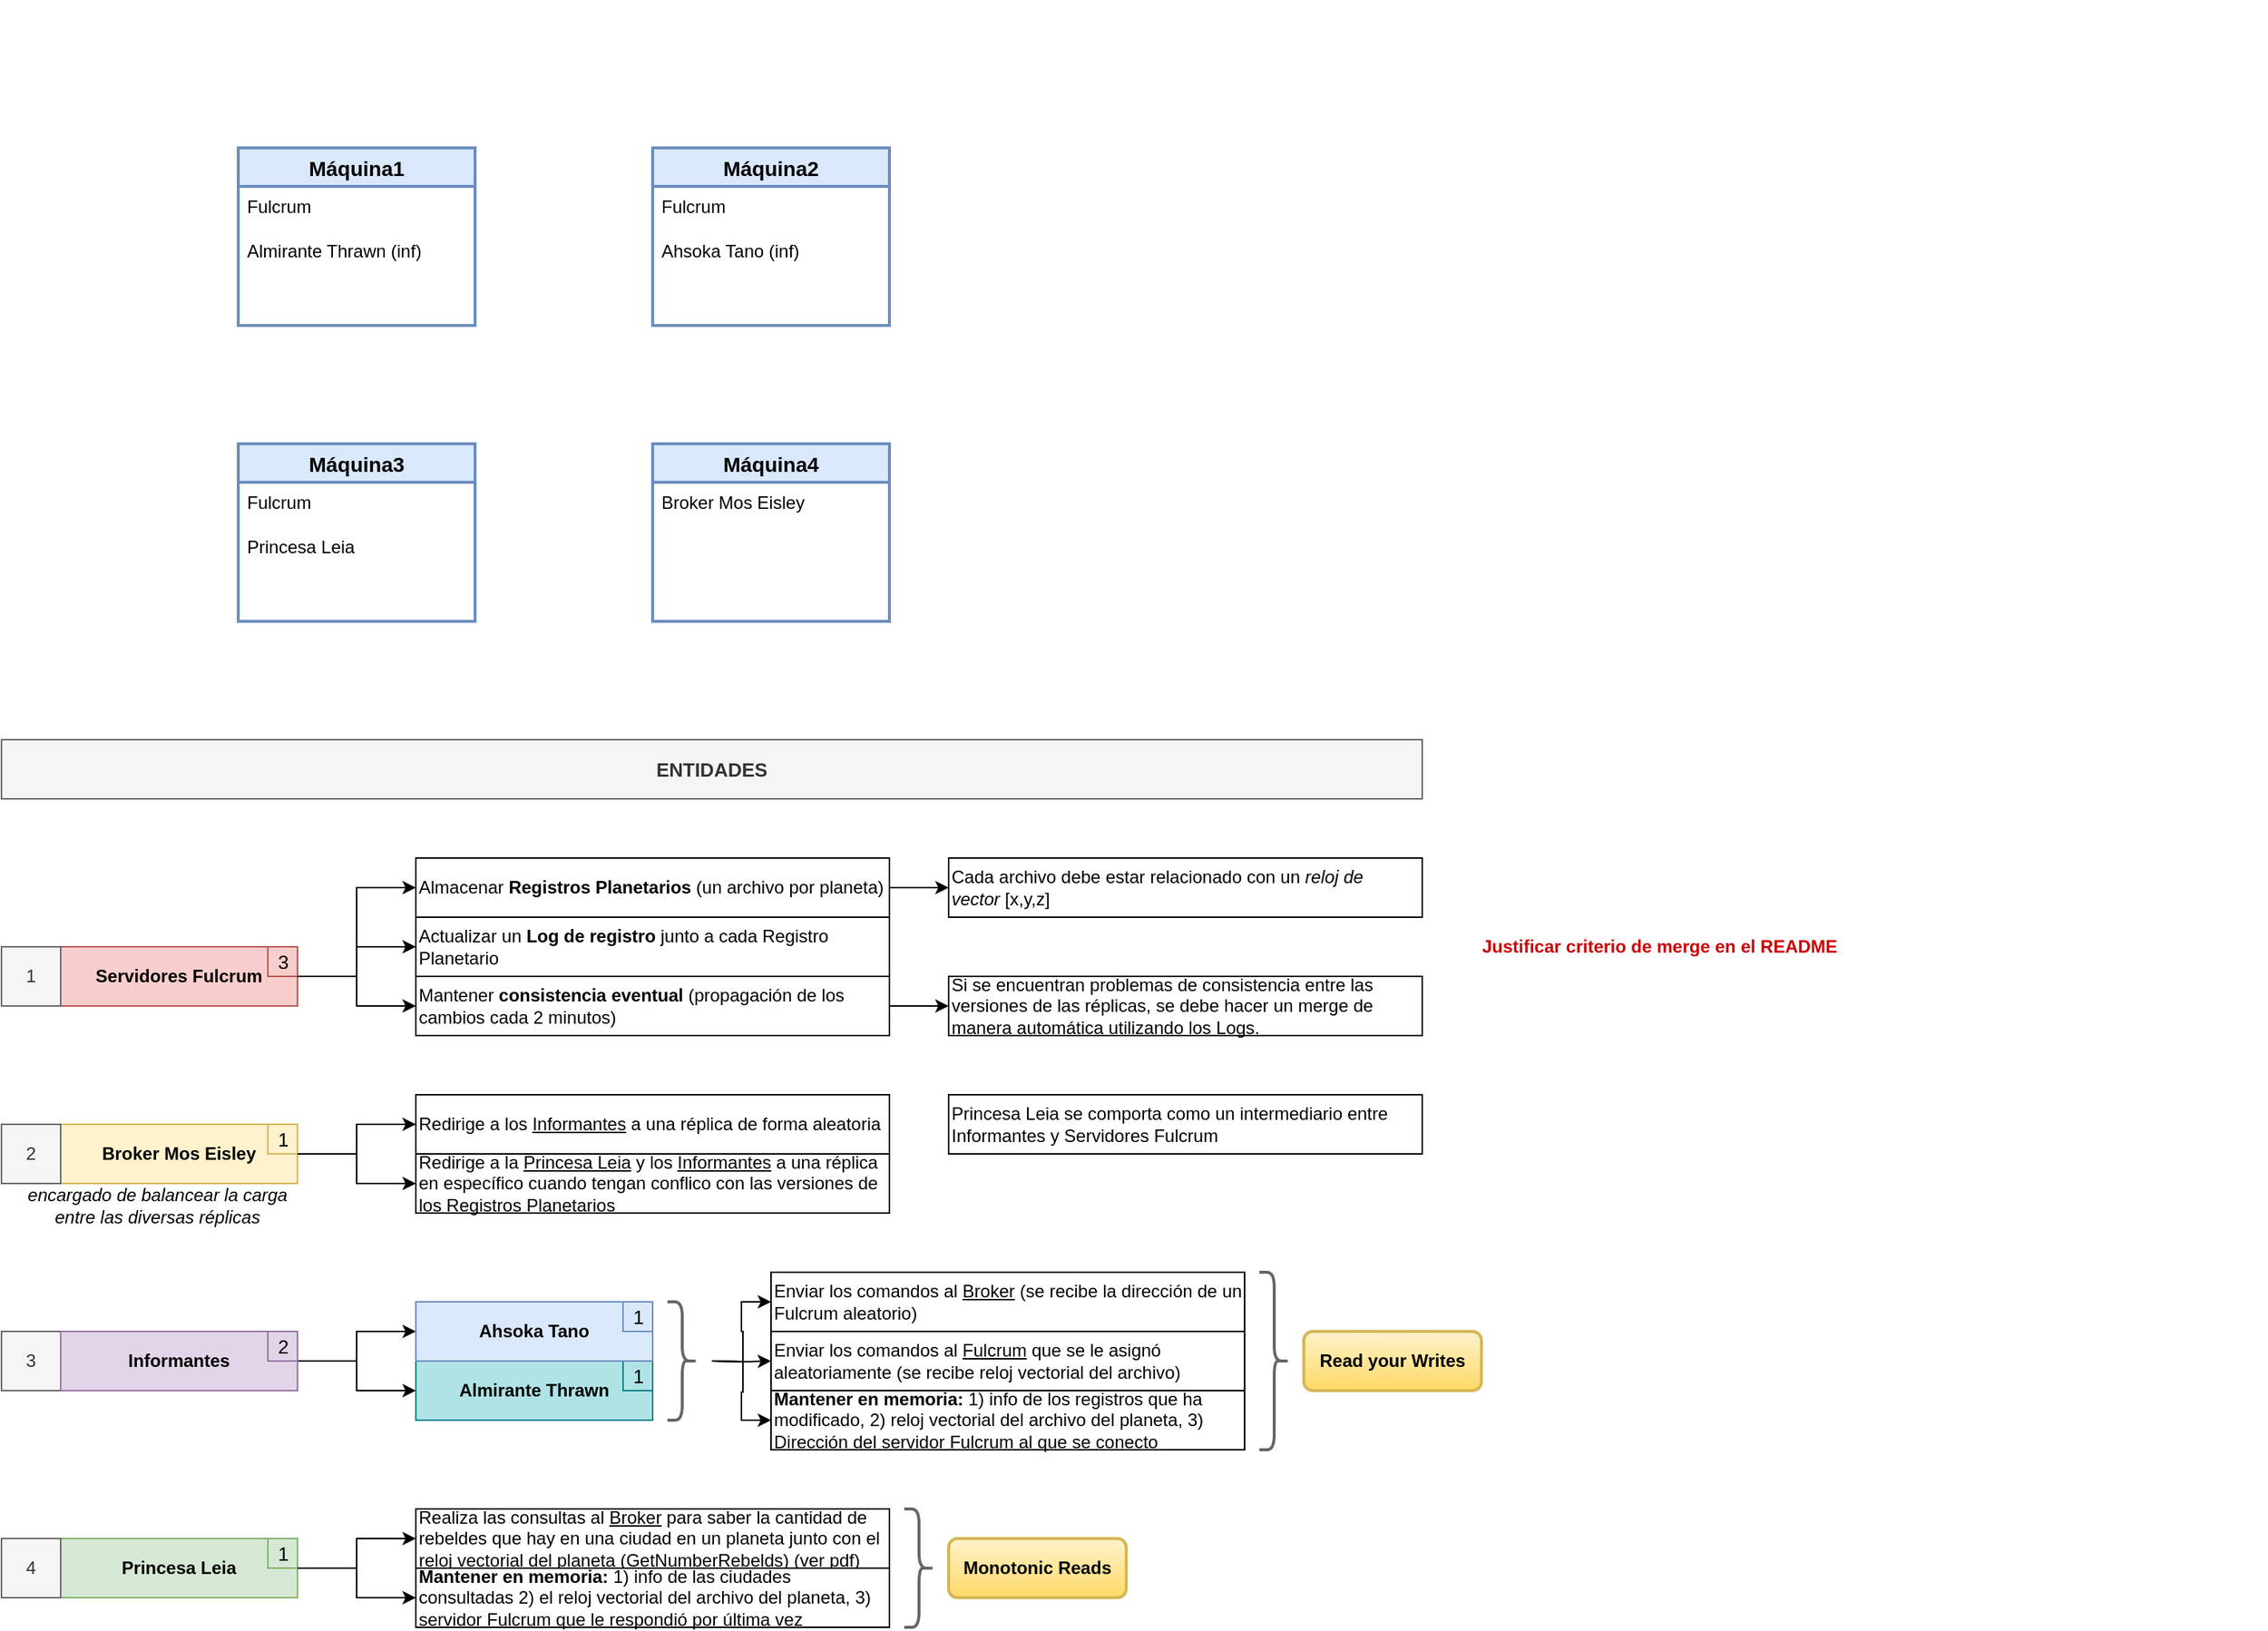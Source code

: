 <mxfile version="15.4.0" type="device"><diagram id="4rJY-VuY93m4qWC5p-cD" name="Página-1"><mxGraphModel dx="1320" dy="3844" grid="1" gridSize="10" guides="1" tooltips="1" connect="1" arrows="1" fold="1" page="1" pageScale="1" pageWidth="4681" pageHeight="3300" math="0" shadow="0"><root><mxCell id="0"/><mxCell id="1" parent="0"/><mxCell id="EoHY8Ug70hLCcv2LK3qs-31" value="ENTIDADES" style="rounded=0;whiteSpace=wrap;html=1;fontSize=13;fontStyle=1;fillColor=#f5f5f5;strokeColor=#666666;fontColor=#333333;" parent="1" vertex="1"><mxGeometry x="240" y="120" width="960" height="40" as="geometry"/></mxCell><mxCell id="EoHY8Ug70hLCcv2LK3qs-47" style="edgeStyle=orthogonalEdgeStyle;rounded=0;orthogonalLoop=1;jettySize=auto;html=1;entryX=0;entryY=0.5;entryDx=0;entryDy=0;fontSize=12;" parent="1" source="EoHY8Ug70hLCcv2LK3qs-33" target="EoHY8Ug70hLCcv2LK3qs-46" edge="1"><mxGeometry relative="1" as="geometry"/></mxCell><mxCell id="EoHY8Ug70hLCcv2LK3qs-33" value="Almacenar &lt;b&gt;Registros Planetarios&lt;/b&gt;&amp;nbsp;(un archivo por planeta)" style="rounded=0;whiteSpace=wrap;html=1;fontSize=12;align=left;" parent="1" vertex="1"><mxGeometry x="520" y="200" width="320" height="40" as="geometry"/></mxCell><mxCell id="EoHY8Ug70hLCcv2LK3qs-36" value="" style="group" parent="1" vertex="1" connectable="0"><mxGeometry x="240" y="260" width="200" height="40" as="geometry"/></mxCell><mxCell id="EoHY8Ug70hLCcv2LK3qs-5" value="Servidores Fulcrum" style="rounded=0;whiteSpace=wrap;html=1;fontStyle=1;fillColor=#f8cecc;strokeColor=#b85450;" parent="EoHY8Ug70hLCcv2LK3qs-36" vertex="1"><mxGeometry x="40" width="160" height="40" as="geometry"/></mxCell><mxCell id="EoHY8Ug70hLCcv2LK3qs-6" value="1" style="whiteSpace=wrap;html=1;aspect=fixed;fillColor=#f5f5f5;strokeColor=#666666;fontColor=#333333;" parent="EoHY8Ug70hLCcv2LK3qs-36" vertex="1"><mxGeometry width="40" height="40" as="geometry"/></mxCell><mxCell id="EoHY8Ug70hLCcv2LK3qs-12" value="3" style="text;html=1;align=center;verticalAlign=middle;resizable=0;points=[];autosize=1;strokeColor=#b85450;fillColor=#f8cecc;fontSize=13;" parent="EoHY8Ug70hLCcv2LK3qs-36" vertex="1"><mxGeometry x="180" width="20" height="20" as="geometry"/></mxCell><mxCell id="EoHY8Ug70hLCcv2LK3qs-40" style="edgeStyle=orthogonalEdgeStyle;rounded=0;orthogonalLoop=1;jettySize=auto;html=1;fontSize=12;" parent="1" source="EoHY8Ug70hLCcv2LK3qs-38" target="EoHY8Ug70hLCcv2LK3qs-20" edge="1"><mxGeometry relative="1" as="geometry"/></mxCell><mxCell id="EoHY8Ug70hLCcv2LK3qs-41" style="edgeStyle=orthogonalEdgeStyle;rounded=0;orthogonalLoop=1;jettySize=auto;html=1;entryX=0;entryY=0.5;entryDx=0;entryDy=0;fontSize=12;" parent="1" source="EoHY8Ug70hLCcv2LK3qs-38" target="EoHY8Ug70hLCcv2LK3qs-21" edge="1"><mxGeometry relative="1" as="geometry"/></mxCell><mxCell id="EoHY8Ug70hLCcv2LK3qs-42" value="" style="group" parent="1" vertex="1" connectable="0"><mxGeometry x="240" y="660" width="200" height="40" as="geometry"/></mxCell><mxCell id="EoHY8Ug70hLCcv2LK3qs-19" value="Princesa Leia" style="rounded=0;whiteSpace=wrap;html=1;fontStyle=1;fillColor=#d5e8d4;strokeColor=#82b366;" parent="EoHY8Ug70hLCcv2LK3qs-42" vertex="1"><mxGeometry x="40" width="160" height="40" as="geometry"/></mxCell><mxCell id="EoHY8Ug70hLCcv2LK3qs-26" value="1" style="text;html=1;align=center;verticalAlign=middle;resizable=0;points=[];autosize=1;strokeColor=#82b366;fillColor=#d5e8d4;fontSize=13;" parent="EoHY8Ug70hLCcv2LK3qs-42" vertex="1"><mxGeometry x="180" width="20" height="20" as="geometry"/></mxCell><mxCell id="EoHY8Ug70hLCcv2LK3qs-29" value="4" style="whiteSpace=wrap;html=1;aspect=fixed;fillColor=#f5f5f5;strokeColor=#666666;fontColor=#333333;" parent="EoHY8Ug70hLCcv2LK3qs-42" vertex="1"><mxGeometry width="40" height="40" as="geometry"/></mxCell><mxCell id="EoHY8Ug70hLCcv2LK3qs-43" value="" style="group" parent="1" vertex="1" connectable="0"><mxGeometry x="240" y="520" width="200" height="40" as="geometry"/></mxCell><mxCell id="EoHY8Ug70hLCcv2LK3qs-28" value="3" style="whiteSpace=wrap;html=1;aspect=fixed;fillColor=#f5f5f5;strokeColor=#666666;fontColor=#333333;" parent="EoHY8Ug70hLCcv2LK3qs-43" vertex="1"><mxGeometry width="40" height="40" as="geometry"/></mxCell><mxCell id="EoHY8Ug70hLCcv2LK3qs-38" value="Informantes" style="rounded=0;whiteSpace=wrap;html=1;fontStyle=1;fillColor=#e1d5e7;strokeColor=#9673a6;" parent="EoHY8Ug70hLCcv2LK3qs-43" vertex="1"><mxGeometry x="40" width="160" height="40" as="geometry"/></mxCell><mxCell id="EoHY8Ug70hLCcv2LK3qs-39" value="2" style="text;html=1;align=center;verticalAlign=middle;resizable=0;points=[];autosize=1;strokeColor=#9673a6;fillColor=#e1d5e7;fontSize=13;" parent="EoHY8Ug70hLCcv2LK3qs-43" vertex="1"><mxGeometry x="180" width="20" height="20" as="geometry"/></mxCell><mxCell id="EoHY8Ug70hLCcv2LK3qs-44" value="" style="group" parent="1" vertex="1" connectable="0"><mxGeometry x="520" y="540" width="160" height="40" as="geometry"/></mxCell><mxCell id="EoHY8Ug70hLCcv2LK3qs-21" value="Almirante Thrawn" style="rounded=0;whiteSpace=wrap;html=1;fontStyle=1;fillColor=#b0e3e6;strokeColor=#0e8088;" parent="EoHY8Ug70hLCcv2LK3qs-44" vertex="1"><mxGeometry width="160" height="40" as="geometry"/></mxCell><mxCell id="EoHY8Ug70hLCcv2LK3qs-24" value="1" style="text;html=1;align=center;verticalAlign=middle;resizable=0;points=[];autosize=1;strokeColor=#0e8088;fillColor=#b0e3e6;fontSize=13;" parent="EoHY8Ug70hLCcv2LK3qs-44" vertex="1"><mxGeometry x="140" width="20" height="20" as="geometry"/></mxCell><mxCell id="EoHY8Ug70hLCcv2LK3qs-45" value="" style="group" parent="1" vertex="1" connectable="0"><mxGeometry x="520" y="500" width="160" height="40" as="geometry"/></mxCell><mxCell id="EoHY8Ug70hLCcv2LK3qs-20" value="Ahsoka Tano" style="rounded=0;whiteSpace=wrap;html=1;fontStyle=1;fillColor=#dae8fc;strokeColor=#6c8ebf;" parent="EoHY8Ug70hLCcv2LK3qs-45" vertex="1"><mxGeometry width="160" height="40" as="geometry"/></mxCell><mxCell id="EoHY8Ug70hLCcv2LK3qs-25" value="1" style="text;html=1;align=center;verticalAlign=middle;resizable=0;points=[];autosize=1;strokeColor=#6c8ebf;fillColor=#dae8fc;fontSize=13;" parent="EoHY8Ug70hLCcv2LK3qs-45" vertex="1"><mxGeometry x="140" width="20" height="20" as="geometry"/></mxCell><mxCell id="EoHY8Ug70hLCcv2LK3qs-46" value="Cada archivo debe estar relacionado con un &lt;i&gt;reloj de vector&lt;/i&gt;&amp;nbsp;[x,y,z]" style="rounded=0;whiteSpace=wrap;html=1;fontSize=12;strokeColor=default;align=left;" parent="1" vertex="1"><mxGeometry x="880" y="200" width="320" height="40" as="geometry"/></mxCell><mxCell id="EoHY8Ug70hLCcv2LK3qs-48" value="Actualizar un &lt;b&gt;Log de registro&lt;/b&gt;&amp;nbsp;junto a cada Registro Planetario" style="rounded=0;whiteSpace=wrap;html=1;fontSize=12;strokeColor=default;align=left;" parent="1" vertex="1"><mxGeometry x="520" y="240" width="320" height="40" as="geometry"/></mxCell><mxCell id="EoHY8Ug70hLCcv2LK3qs-90" style="edgeStyle=orthogonalEdgeStyle;rounded=0;orthogonalLoop=1;jettySize=auto;html=1;exitX=1;exitY=0.5;exitDx=0;exitDy=0;entryX=0;entryY=0.5;entryDx=0;entryDy=0;fontSize=12;" parent="1" source="EoHY8Ug70hLCcv2LK3qs-49" target="EoHY8Ug70hLCcv2LK3qs-52" edge="1"><mxGeometry relative="1" as="geometry"/></mxCell><mxCell id="EoHY8Ug70hLCcv2LK3qs-49" value="Mantener &lt;b&gt;consistencia eventual&lt;/b&gt;&amp;nbsp;(propagación de los cambios cada 2 minutos)" style="rounded=0;whiteSpace=wrap;html=1;fontSize=12;strokeColor=default;align=left;" parent="1" vertex="1"><mxGeometry x="520" y="280" width="320" height="40" as="geometry"/></mxCell><mxCell id="EoHY8Ug70hLCcv2LK3qs-50" style="edgeStyle=orthogonalEdgeStyle;rounded=0;orthogonalLoop=1;jettySize=auto;html=1;fontSize=12;" parent="1" source="EoHY8Ug70hLCcv2LK3qs-5" target="EoHY8Ug70hLCcv2LK3qs-48" edge="1"><mxGeometry relative="1" as="geometry"/></mxCell><mxCell id="EoHY8Ug70hLCcv2LK3qs-51" style="edgeStyle=orthogonalEdgeStyle;rounded=0;orthogonalLoop=1;jettySize=auto;html=1;fontSize=12;" parent="1" source="EoHY8Ug70hLCcv2LK3qs-5" target="EoHY8Ug70hLCcv2LK3qs-49" edge="1"><mxGeometry relative="1" as="geometry"/></mxCell><mxCell id="EoHY8Ug70hLCcv2LK3qs-52" value="Si se encuentran problemas de consistencia entre las versiones de las réplicas, se debe hacer un merge de manera automática utilizando los Logs." style="rounded=0;whiteSpace=wrap;html=1;fontSize=12;strokeColor=default;align=left;" parent="1" vertex="1"><mxGeometry x="880" y="280" width="320" height="40" as="geometry"/></mxCell><mxCell id="EoHY8Ug70hLCcv2LK3qs-54" style="edgeStyle=orthogonalEdgeStyle;rounded=0;orthogonalLoop=1;jettySize=auto;html=1;exitX=1;exitY=0.5;exitDx=0;exitDy=0;entryX=0;entryY=0.5;entryDx=0;entryDy=0;fontSize=12;" parent="1" source="EoHY8Ug70hLCcv2LK3qs-5" target="EoHY8Ug70hLCcv2LK3qs-33" edge="1"><mxGeometry relative="1" as="geometry"/></mxCell><mxCell id="EoHY8Ug70hLCcv2LK3qs-55" value="Redirige a los &lt;u&gt;Informantes&lt;/u&gt; a una réplica de forma aleatoria" style="rounded=0;whiteSpace=wrap;html=1;fontSize=12;strokeColor=default;align=left;" parent="1" vertex="1"><mxGeometry x="520" y="360" width="320" height="40" as="geometry"/></mxCell><mxCell id="EoHY8Ug70hLCcv2LK3qs-56" value="Redirige a la &lt;u&gt;Princesa Leia&lt;/u&gt; y los &lt;u&gt;Informantes&lt;/u&gt; a una réplica en específico cuando tengan conflico con las versiones de los Registros Planetarios" style="rounded=0;whiteSpace=wrap;html=1;fontSize=12;strokeColor=default;align=left;" parent="1" vertex="1"><mxGeometry x="520" y="400" width="320" height="40" as="geometry"/></mxCell><mxCell id="EoHY8Ug70hLCcv2LK3qs-57" value="" style="group" parent="1" vertex="1" connectable="0"><mxGeometry x="240" y="380" width="200" height="40" as="geometry"/></mxCell><mxCell id="EoHY8Ug70hLCcv2LK3qs-22" value="Broker Mos Eisley" style="rounded=0;whiteSpace=wrap;html=1;fontStyle=1;fillColor=#fff2cc;strokeColor=#d6b656;" parent="EoHY8Ug70hLCcv2LK3qs-57" vertex="1"><mxGeometry x="40" width="160" height="40" as="geometry"/></mxCell><mxCell id="EoHY8Ug70hLCcv2LK3qs-23" value="1" style="text;html=1;align=center;verticalAlign=middle;resizable=0;points=[];autosize=1;strokeColor=#d6b656;fillColor=#fff2cc;fontSize=13;" parent="EoHY8Ug70hLCcv2LK3qs-57" vertex="1"><mxGeometry x="180" width="20" height="20" as="geometry"/></mxCell><mxCell id="EoHY8Ug70hLCcv2LK3qs-27" value="2" style="whiteSpace=wrap;html=1;aspect=fixed;fillColor=#f5f5f5;strokeColor=#666666;fontColor=#333333;" parent="EoHY8Ug70hLCcv2LK3qs-57" vertex="1"><mxGeometry width="40" height="40" as="geometry"/></mxCell><mxCell id="EoHY8Ug70hLCcv2LK3qs-58" style="edgeStyle=orthogonalEdgeStyle;rounded=0;orthogonalLoop=1;jettySize=auto;html=1;exitX=1;exitY=0.5;exitDx=0;exitDy=0;fontSize=12;" parent="1" source="EoHY8Ug70hLCcv2LK3qs-22" target="EoHY8Ug70hLCcv2LK3qs-55" edge="1"><mxGeometry relative="1" as="geometry"/></mxCell><mxCell id="EoHY8Ug70hLCcv2LK3qs-59" style="edgeStyle=orthogonalEdgeStyle;rounded=0;orthogonalLoop=1;jettySize=auto;html=1;exitX=1;exitY=0.5;exitDx=0;exitDy=0;entryX=0;entryY=0.5;entryDx=0;entryDy=0;fontSize=12;" parent="1" source="EoHY8Ug70hLCcv2LK3qs-22" target="EoHY8Ug70hLCcv2LK3qs-56" edge="1"><mxGeometry relative="1" as="geometry"/></mxCell><mxCell id="EoHY8Ug70hLCcv2LK3qs-60" value="Princesa Leia se comporta como un intermediario entre Informantes y Servidores Fulcrum" style="rounded=0;whiteSpace=wrap;html=1;fontSize=12;strokeColor=default;align=left;" parent="1" vertex="1"><mxGeometry x="880" y="360" width="320" height="40" as="geometry"/></mxCell><mxCell id="0KDBkwE3gsCSOqPu6FAM-4" style="edgeStyle=orthogonalEdgeStyle;rounded=0;orthogonalLoop=1;jettySize=auto;html=1;entryX=0;entryY=0.5;entryDx=0;entryDy=0;" parent="1" target="0KDBkwE3gsCSOqPu6FAM-1" edge="1"><mxGeometry relative="1" as="geometry"><mxPoint x="720" y="540" as="sourcePoint"/></mxGeometry></mxCell><mxCell id="0KDBkwE3gsCSOqPu6FAM-5" style="edgeStyle=orthogonalEdgeStyle;rounded=0;orthogonalLoop=1;jettySize=auto;html=1;entryX=0;entryY=0.5;entryDx=0;entryDy=0;" parent="1" target="0KDBkwE3gsCSOqPu6FAM-2" edge="1"><mxGeometry relative="1" as="geometry"><mxPoint x="720" y="540" as="sourcePoint"/></mxGeometry></mxCell><mxCell id="0KDBkwE3gsCSOqPu6FAM-6" style="edgeStyle=orthogonalEdgeStyle;rounded=0;orthogonalLoop=1;jettySize=auto;html=1;entryX=0;entryY=0.5;entryDx=0;entryDy=0;" parent="1" target="0KDBkwE3gsCSOqPu6FAM-3" edge="1"><mxGeometry relative="1" as="geometry"><mxPoint x="720" y="540" as="sourcePoint"/></mxGeometry></mxCell><mxCell id="EoHY8Ug70hLCcv2LK3qs-61" value="" style="shape=curlyBracket;whiteSpace=wrap;html=1;rounded=1;flipH=1;fontSize=12;strokeColor=#666666;align=left;strokeWidth=2;" parent="1" vertex="1"><mxGeometry x="690" y="500" width="20" height="80" as="geometry"/></mxCell><mxCell id="EoHY8Ug70hLCcv2LK3qs-62" value="Máquina1" style="swimlane;fontStyle=1;childLayout=stackLayout;horizontal=1;startSize=26;horizontalStack=0;resizeParent=1;resizeParentMax=0;resizeLast=0;collapsible=1;marginBottom=0;align=center;fontSize=14;strokeColor=#6c8ebf;strokeWidth=2;fillColor=#dae8fc;" parent="1" vertex="1"><mxGeometry x="400" y="-280" width="160" height="120" as="geometry"/></mxCell><mxCell id="EoHY8Ug70hLCcv2LK3qs-79" value="Fulcrum" style="text;strokeColor=none;fillColor=none;spacingLeft=4;spacingRight=4;overflow=hidden;rotatable=0;points=[[0,0.5],[1,0.5]];portConstraint=eastwest;fontSize=12;align=left;" parent="EoHY8Ug70hLCcv2LK3qs-62" vertex="1"><mxGeometry y="26" width="160" height="30" as="geometry"/></mxCell><mxCell id="EoHY8Ug70hLCcv2LK3qs-63" value="Almirante Thrawn (inf)" style="text;strokeColor=none;fillColor=none;spacingLeft=4;spacingRight=4;overflow=hidden;rotatable=0;points=[[0,0.5],[1,0.5]];portConstraint=eastwest;fontSize=12;align=left;" parent="EoHY8Ug70hLCcv2LK3qs-62" vertex="1"><mxGeometry y="56" width="160" height="64" as="geometry"/></mxCell><mxCell id="EoHY8Ug70hLCcv2LK3qs-66" value="Máquina2" style="swimlane;fontStyle=1;childLayout=stackLayout;horizontal=1;startSize=26;horizontalStack=0;resizeParent=1;resizeParentMax=0;resizeLast=0;collapsible=1;marginBottom=0;align=center;fontSize=14;strokeColor=#6c8ebf;strokeWidth=2;fillColor=#dae8fc;" parent="1" vertex="1"><mxGeometry x="680" y="-280" width="160" height="120" as="geometry"/></mxCell><mxCell id="EoHY8Ug70hLCcv2LK3qs-67" value="Fulcrum" style="text;strokeColor=none;fillColor=none;spacingLeft=4;spacingRight=4;overflow=hidden;rotatable=0;points=[[0,0.5],[1,0.5]];portConstraint=eastwest;fontSize=12;align=left;" parent="EoHY8Ug70hLCcv2LK3qs-66" vertex="1"><mxGeometry y="26" width="160" height="30" as="geometry"/></mxCell><mxCell id="EoHY8Ug70hLCcv2LK3qs-68" value="Ahsoka Tano (inf)" style="text;strokeColor=none;fillColor=none;spacingLeft=4;spacingRight=4;overflow=hidden;rotatable=0;points=[[0,0.5],[1,0.5]];portConstraint=eastwest;fontSize=12;align=left;" parent="EoHY8Ug70hLCcv2LK3qs-66" vertex="1"><mxGeometry y="56" width="160" height="64" as="geometry"/></mxCell><mxCell id="EoHY8Ug70hLCcv2LK3qs-70" value="Máquina3" style="swimlane;fontStyle=1;childLayout=stackLayout;horizontal=1;startSize=26;horizontalStack=0;resizeParent=1;resizeParentMax=0;resizeLast=0;collapsible=1;marginBottom=0;align=center;fontSize=14;strokeColor=#6c8ebf;strokeWidth=2;fillColor=#dae8fc;" parent="1" vertex="1"><mxGeometry x="400" y="-80" width="160" height="120" as="geometry"/></mxCell><mxCell id="EoHY8Ug70hLCcv2LK3qs-71" value="Fulcrum" style="text;strokeColor=none;fillColor=none;spacingLeft=4;spacingRight=4;overflow=hidden;rotatable=0;points=[[0,0.5],[1,0.5]];portConstraint=eastwest;fontSize=12;align=left;" parent="EoHY8Ug70hLCcv2LK3qs-70" vertex="1"><mxGeometry y="26" width="160" height="30" as="geometry"/></mxCell><mxCell id="EoHY8Ug70hLCcv2LK3qs-72" value="Princesa Leia" style="text;strokeColor=none;fillColor=none;spacingLeft=4;spacingRight=4;overflow=hidden;rotatable=0;points=[[0,0.5],[1,0.5]];portConstraint=eastwest;fontSize=12;align=left;" parent="EoHY8Ug70hLCcv2LK3qs-70" vertex="1"><mxGeometry y="56" width="160" height="64" as="geometry"/></mxCell><mxCell id="EoHY8Ug70hLCcv2LK3qs-74" value="Máquina4" style="swimlane;fontStyle=1;childLayout=stackLayout;horizontal=1;startSize=26;horizontalStack=0;resizeParent=1;resizeParentMax=0;resizeLast=0;collapsible=1;marginBottom=0;align=center;fontSize=14;strokeColor=#6c8ebf;strokeWidth=2;fillColor=#dae8fc;" parent="1" vertex="1"><mxGeometry x="680" y="-80" width="160" height="120" as="geometry"/></mxCell><mxCell id="EoHY8Ug70hLCcv2LK3qs-75" value="Broker Mos Eisley" style="text;strokeColor=none;fillColor=none;spacingLeft=4;spacingRight=4;overflow=hidden;rotatable=0;points=[[0,0.5],[1,0.5]];portConstraint=eastwest;fontSize=12;align=left;" parent="EoHY8Ug70hLCcv2LK3qs-74" vertex="1"><mxGeometry y="26" width="160" height="94" as="geometry"/></mxCell><mxCell id="EoHY8Ug70hLCcv2LK3qs-80" value="Realiza las consultas al &lt;u&gt;Broker&lt;/u&gt;&amp;nbsp;para saber la cantidad de rebeldes que hay en una ciudad en un planeta junto con el reloj vectorial del planeta (GetNumberRebelds) (ver pdf)" style="rounded=0;whiteSpace=wrap;html=1;fontSize=12;strokeColor=default;align=left;" parent="1" vertex="1"><mxGeometry x="520" y="640" width="320" height="40" as="geometry"/></mxCell><mxCell id="EoHY8Ug70hLCcv2LK3qs-81" style="edgeStyle=orthogonalEdgeStyle;rounded=0;orthogonalLoop=1;jettySize=auto;html=1;exitX=1;exitY=0.5;exitDx=0;exitDy=0;fontSize=12;" parent="1" source="EoHY8Ug70hLCcv2LK3qs-19" target="EoHY8Ug70hLCcv2LK3qs-80" edge="1"><mxGeometry relative="1" as="geometry"/></mxCell><mxCell id="EoHY8Ug70hLCcv2LK3qs-83" value="&lt;b&gt;Mantener en memoria:&lt;/b&gt;&amp;nbsp;1) info de las ciudades consultadas 2) el reloj vectorial del archivo del planeta, 3) servidor Fulcrum que le respondió por última vez" style="rounded=0;whiteSpace=wrap;html=1;fontSize=12;strokeColor=default;align=left;" parent="1" vertex="1"><mxGeometry x="520" y="680" width="320" height="40" as="geometry"/></mxCell><mxCell id="EoHY8Ug70hLCcv2LK3qs-84" style="edgeStyle=orthogonalEdgeStyle;rounded=0;orthogonalLoop=1;jettySize=auto;html=1;exitX=1;exitY=0.5;exitDx=0;exitDy=0;entryX=0;entryY=0.5;entryDx=0;entryDy=0;fontSize=12;" parent="1" source="EoHY8Ug70hLCcv2LK3qs-19" target="EoHY8Ug70hLCcv2LK3qs-83" edge="1"><mxGeometry relative="1" as="geometry"/></mxCell><mxCell id="EoHY8Ug70hLCcv2LK3qs-85" value="Monotonic Reads" style="rounded=1;whiteSpace=wrap;html=1;fontSize=12;strokeColor=#d6b656;strokeWidth=2;align=center;fontStyle=1;fillColor=#fff2cc;gradientColor=#ffd966;" parent="1" vertex="1"><mxGeometry x="880" y="660" width="120" height="40" as="geometry"/></mxCell><mxCell id="EoHY8Ug70hLCcv2LK3qs-87" value="" style="shape=curlyBracket;whiteSpace=wrap;html=1;rounded=1;flipH=1;fontSize=12;strokeColor=#666666;align=left;strokeWidth=2;" parent="1" vertex="1"><mxGeometry x="850" y="640" width="20" height="80" as="geometry"/></mxCell><mxCell id="EoHY8Ug70hLCcv2LK3qs-88" value="&lt;i style=&quot;font-size: 12px;&quot;&gt;encargado de balancear la carga&lt;br style=&quot;font-size: 12px;&quot;&gt;entre las diversas réplicas&lt;br style=&quot;font-size: 12px;&quot;&gt;&lt;/i&gt;" style="text;html=1;align=center;verticalAlign=middle;resizable=0;points=[];autosize=1;strokeColor=none;fillColor=none;fontSize=12;" parent="1" vertex="1"><mxGeometry x="250" y="420" width="190" height="30" as="geometry"/></mxCell><mxCell id="EoHY8Ug70hLCcv2LK3qs-102" value="Justificar criterio de &lt;span&gt;merge &lt;/span&gt;en el README" style="text;html=1;align=center;verticalAlign=middle;resizable=0;points=[];autosize=1;strokeColor=none;fillColor=none;fontSize=12;fontColor=#CC0000;fontStyle=1" parent="1" vertex="1"><mxGeometry x="1230" y="250" width="260" height="20" as="geometry"/></mxCell><mxCell id="0KDBkwE3gsCSOqPu6FAM-1" value="Enviar los comandos al &lt;u&gt;Broker&lt;/u&gt;&amp;nbsp;(se recibe la dirección de un Fulcrum aleatorio)" style="rounded=0;whiteSpace=wrap;html=1;fontSize=12;strokeColor=default;align=left;" parent="1" vertex="1"><mxGeometry x="760" y="480" width="320" height="40" as="geometry"/></mxCell><mxCell id="0KDBkwE3gsCSOqPu6FAM-2" value="Enviar los comandos al &lt;u&gt;Fulcrum&lt;/u&gt;&amp;nbsp;que se le asignó aleatoriamente (se recibe reloj vectorial del archivo)" style="rounded=0;whiteSpace=wrap;html=1;fontSize=12;strokeColor=default;align=left;" parent="1" vertex="1"><mxGeometry x="760" y="520" width="320" height="40" as="geometry"/></mxCell><mxCell id="0KDBkwE3gsCSOqPu6FAM-3" value="&lt;b&gt;Mantener en memoria: &lt;/b&gt;1) info de los registros que ha modificado, 2) reloj vectorial del archivo del planeta, 3) Dirección del servidor Fulcrum al que se conecto" style="rounded=0;whiteSpace=wrap;html=1;fontSize=12;strokeColor=default;align=left;" parent="1" vertex="1"><mxGeometry x="760" y="560" width="320" height="40" as="geometry"/></mxCell><mxCell id="0KDBkwE3gsCSOqPu6FAM-7" value="" style="shape=curlyBracket;whiteSpace=wrap;html=1;rounded=1;flipH=1;fontSize=12;strokeColor=#666666;align=left;strokeWidth=2;" parent="1" vertex="1"><mxGeometry x="1090" y="480" width="20" height="120" as="geometry"/></mxCell><mxCell id="0KDBkwE3gsCSOqPu6FAM-8" value="Read your Writes" style="rounded=1;whiteSpace=wrap;html=1;fontSize=12;strokeColor=#d6b656;strokeWidth=2;align=center;fontStyle=1;fillColor=#fff2cc;gradientColor=#ffd966;" parent="1" vertex="1"><mxGeometry x="1120" y="520" width="120" height="40" as="geometry"/></mxCell><mxCell id="XDLQFOMZtyxXYLgvUr3H-2" value="" style="shape=image;verticalLabelPosition=bottom;labelBackgroundColor=#ffffff;verticalAlign=top;aspect=fixed;imageAspect=0;image=https://cdn.discordapp.com/attachments/919055105762947082/919101420572119080/IMG_1531.png;" vertex="1" parent="1"><mxGeometry x="880" y="-380" width="890.11" height="481" as="geometry"/></mxCell></root></mxGraphModel></diagram></mxfile>